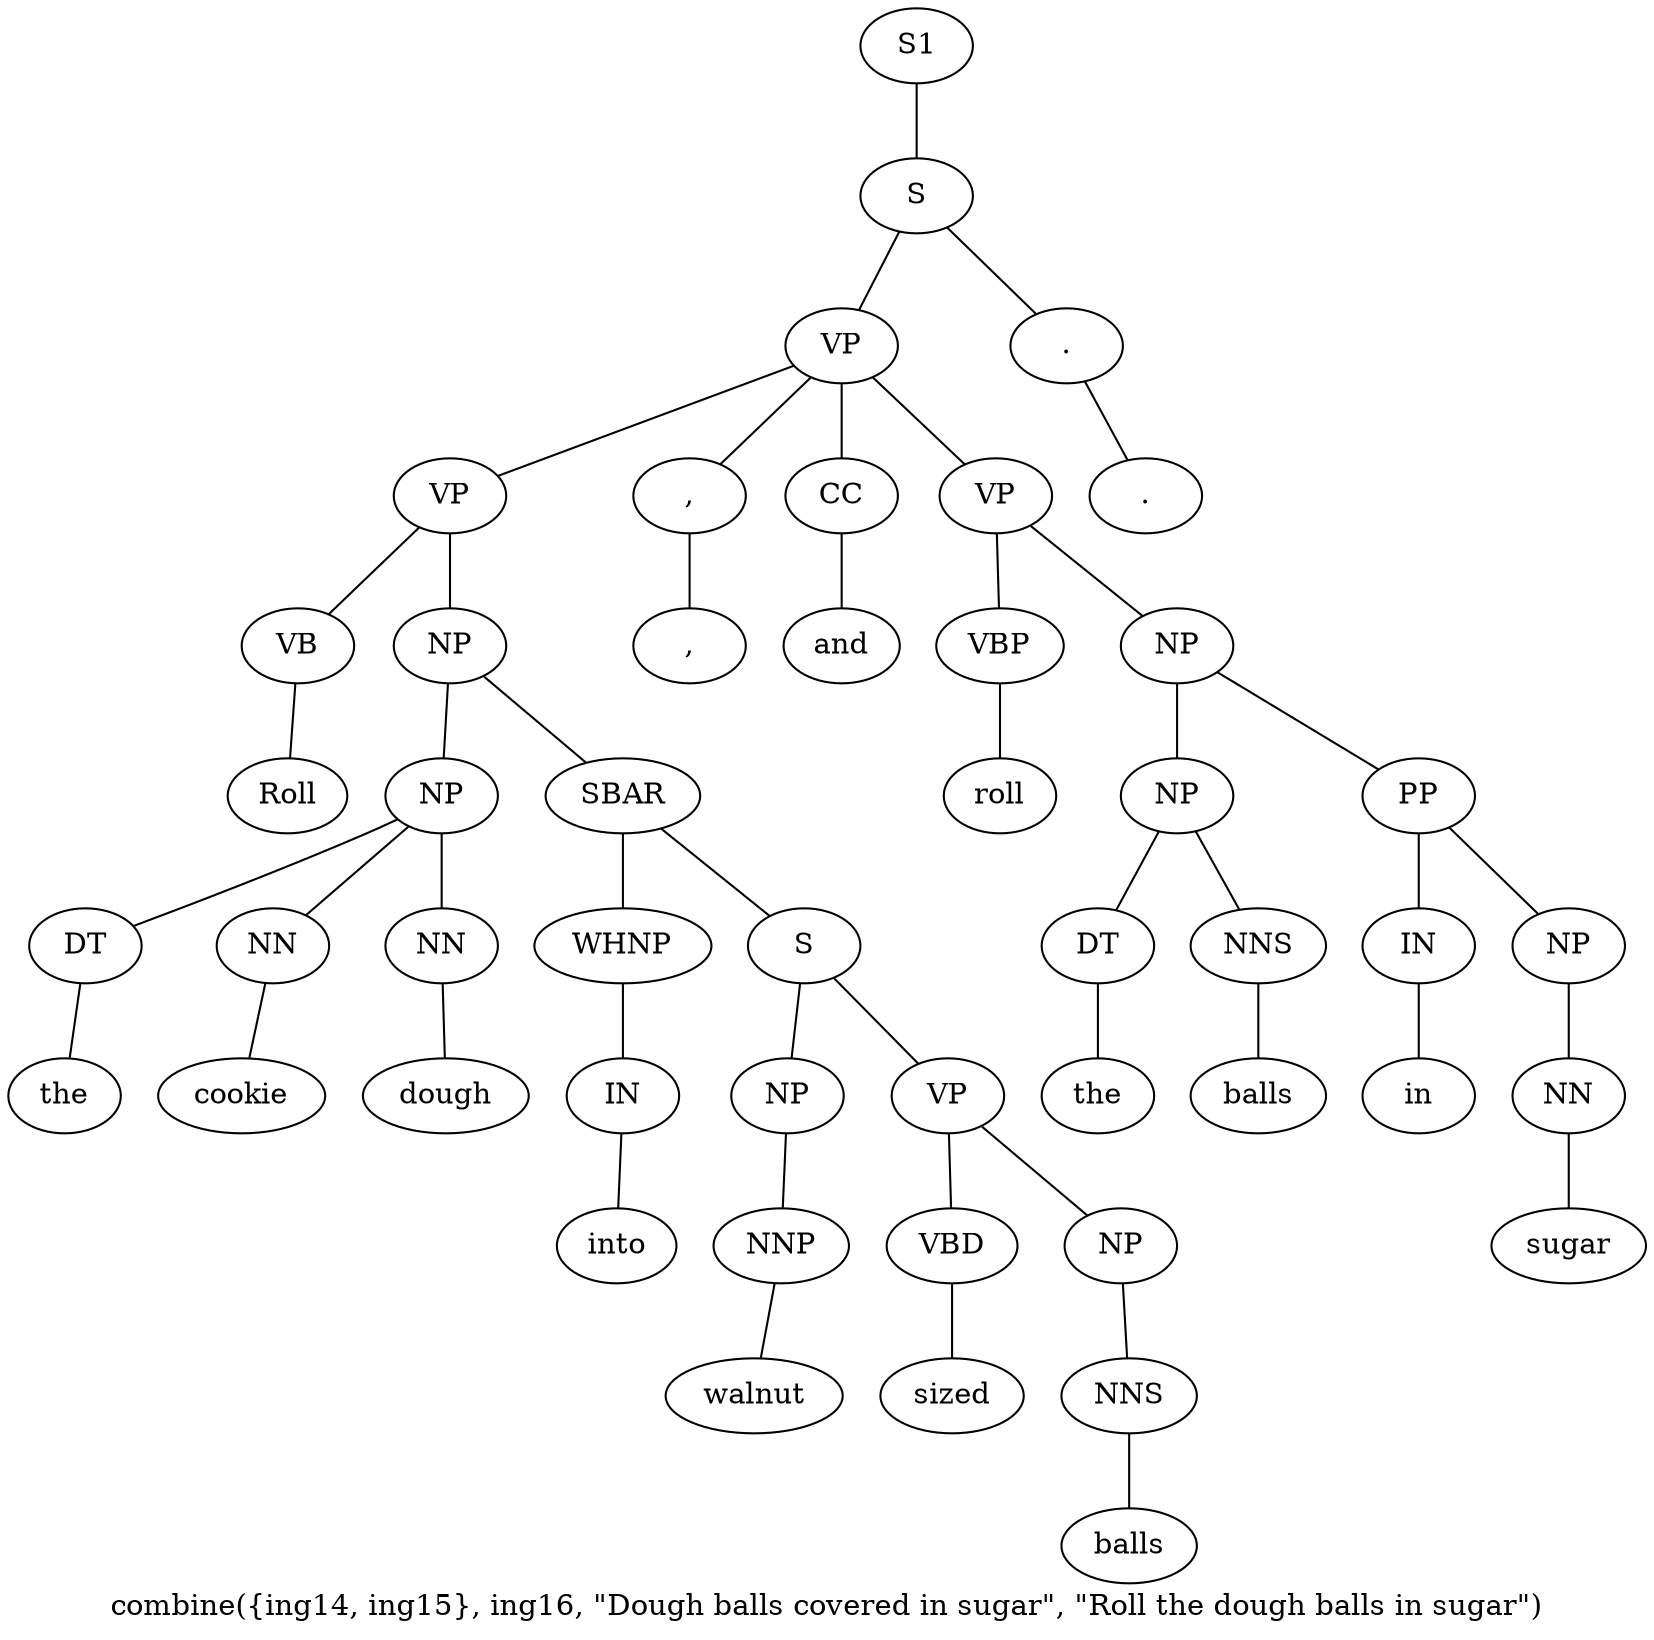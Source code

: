 graph SyntaxGraph {
	label = "combine({ing14, ing15}, ing16, \"Dough balls covered in sugar\", \"Roll the dough balls in sugar\")";
	Node0 [label="S1"];
	Node1 [label="S"];
	Node2 [label="VP"];
	Node3 [label="VP"];
	Node4 [label="VB"];
	Node5 [label="Roll"];
	Node6 [label="NP"];
	Node7 [label="NP"];
	Node8 [label="DT"];
	Node9 [label="the"];
	Node10 [label="NN"];
	Node11 [label="cookie"];
	Node12 [label="NN"];
	Node13 [label="dough"];
	Node14 [label="SBAR"];
	Node15 [label="WHNP"];
	Node16 [label="IN"];
	Node17 [label="into"];
	Node18 [label="S"];
	Node19 [label="NP"];
	Node20 [label="NNP"];
	Node21 [label="walnut"];
	Node22 [label="VP"];
	Node23 [label="VBD"];
	Node24 [label="sized"];
	Node25 [label="NP"];
	Node26 [label="NNS"];
	Node27 [label="balls"];
	Node28 [label=","];
	Node29 [label=","];
	Node30 [label="CC"];
	Node31 [label="and"];
	Node32 [label="VP"];
	Node33 [label="VBP"];
	Node34 [label="roll"];
	Node35 [label="NP"];
	Node36 [label="NP"];
	Node37 [label="DT"];
	Node38 [label="the"];
	Node39 [label="NNS"];
	Node40 [label="balls"];
	Node41 [label="PP"];
	Node42 [label="IN"];
	Node43 [label="in"];
	Node44 [label="NP"];
	Node45 [label="NN"];
	Node46 [label="sugar"];
	Node47 [label="."];
	Node48 [label="."];

	Node0 -- Node1;
	Node1 -- Node2;
	Node1 -- Node47;
	Node2 -- Node3;
	Node2 -- Node28;
	Node2 -- Node30;
	Node2 -- Node32;
	Node3 -- Node4;
	Node3 -- Node6;
	Node4 -- Node5;
	Node6 -- Node7;
	Node6 -- Node14;
	Node7 -- Node8;
	Node7 -- Node10;
	Node7 -- Node12;
	Node8 -- Node9;
	Node10 -- Node11;
	Node12 -- Node13;
	Node14 -- Node15;
	Node14 -- Node18;
	Node15 -- Node16;
	Node16 -- Node17;
	Node18 -- Node19;
	Node18 -- Node22;
	Node19 -- Node20;
	Node20 -- Node21;
	Node22 -- Node23;
	Node22 -- Node25;
	Node23 -- Node24;
	Node25 -- Node26;
	Node26 -- Node27;
	Node28 -- Node29;
	Node30 -- Node31;
	Node32 -- Node33;
	Node32 -- Node35;
	Node33 -- Node34;
	Node35 -- Node36;
	Node35 -- Node41;
	Node36 -- Node37;
	Node36 -- Node39;
	Node37 -- Node38;
	Node39 -- Node40;
	Node41 -- Node42;
	Node41 -- Node44;
	Node42 -- Node43;
	Node44 -- Node45;
	Node45 -- Node46;
	Node47 -- Node48;
}